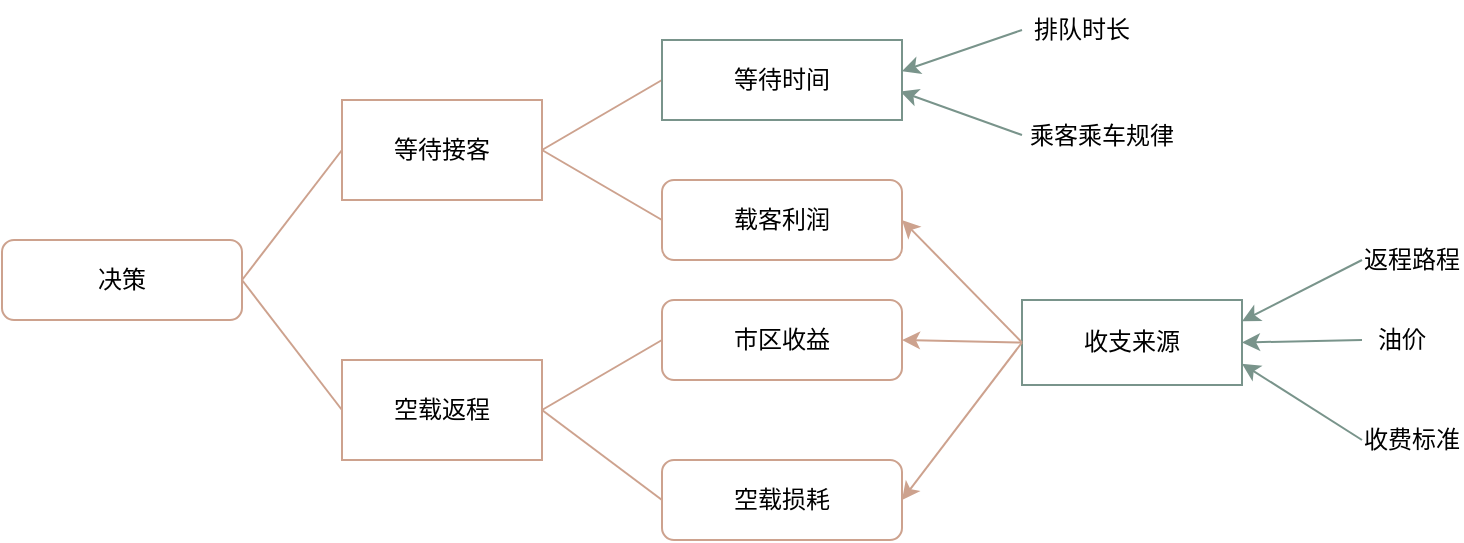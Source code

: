 <mxfile version="14.9.9" type="github">
  <diagram id="C5RBs43oDa-KdzZeNtuy" name="Page-1">
    <mxGraphModel dx="848" dy="399" grid="1" gridSize="10" guides="1" tooltips="1" connect="1" arrows="1" fold="1" page="1" pageScale="1" pageWidth="827" pageHeight="1169" math="0" shadow="0">
      <root>
        <mxCell id="WIyWlLk6GJQsqaUBKTNV-0" />
        <mxCell id="WIyWlLk6GJQsqaUBKTNV-1" parent="WIyWlLk6GJQsqaUBKTNV-0" />
        <mxCell id="WIyWlLk6GJQsqaUBKTNV-3" value="决策" style="rounded=1;whiteSpace=wrap;html=1;fontSize=12;glass=0;strokeWidth=1;shadow=0;strokeColor=#CDA28E;" parent="WIyWlLk6GJQsqaUBKTNV-1" vertex="1">
          <mxGeometry y="280" width="120" height="40" as="geometry" />
        </mxCell>
        <mxCell id="oPw_4JtilTDAKxZMYBcZ-12" value="" style="endArrow=none;html=1;exitX=1;exitY=0.5;exitDx=0;exitDy=0;entryX=0;entryY=0.5;entryDx=0;entryDy=0;strokeColor=#CDA28E;" edge="1" parent="WIyWlLk6GJQsqaUBKTNV-1" source="oPw_4JtilTDAKxZMYBcZ-33" target="oPw_4JtilTDAKxZMYBcZ-42">
          <mxGeometry width="50" height="50" relative="1" as="geometry">
            <mxPoint x="290" y="210" as="sourcePoint" />
            <mxPoint x="330" y="180" as="targetPoint" />
          </mxGeometry>
        </mxCell>
        <mxCell id="oPw_4JtilTDAKxZMYBcZ-14" value="载客利润" style="rounded=1;whiteSpace=wrap;html=1;fontSize=12;glass=0;strokeWidth=1;shadow=0;strokeColor=#CDA28E;" vertex="1" parent="WIyWlLk6GJQsqaUBKTNV-1">
          <mxGeometry x="330" y="250" width="120" height="40" as="geometry" />
        </mxCell>
        <mxCell id="oPw_4JtilTDAKxZMYBcZ-15" value="" style="endArrow=none;html=1;entryX=0;entryY=0.5;entryDx=0;entryDy=0;exitX=1;exitY=0.5;exitDx=0;exitDy=0;strokeColor=#CDA28E;" edge="1" parent="WIyWlLk6GJQsqaUBKTNV-1" source="oPw_4JtilTDAKxZMYBcZ-33" target="oPw_4JtilTDAKxZMYBcZ-14">
          <mxGeometry width="50" height="50" relative="1" as="geometry">
            <mxPoint x="290" y="210" as="sourcePoint" />
            <mxPoint x="340" y="130" as="targetPoint" />
          </mxGeometry>
        </mxCell>
        <mxCell id="oPw_4JtilTDAKxZMYBcZ-16" value="" style="endArrow=none;html=1;exitX=1;exitY=0.5;exitDx=0;exitDy=0;entryX=0;entryY=0.5;entryDx=0;entryDy=0;strokeColor=#CDA28E;" edge="1" parent="WIyWlLk6GJQsqaUBKTNV-1" source="WIyWlLk6GJQsqaUBKTNV-3" target="oPw_4JtilTDAKxZMYBcZ-33">
          <mxGeometry width="50" height="50" relative="1" as="geometry">
            <mxPoint x="140" y="280" as="sourcePoint" />
            <mxPoint x="170" y="220" as="targetPoint" />
          </mxGeometry>
        </mxCell>
        <mxCell id="oPw_4JtilTDAKxZMYBcZ-18" value="" style="endArrow=none;html=1;entryX=0;entryY=0.5;entryDx=0;entryDy=0;exitX=1;exitY=0.5;exitDx=0;exitDy=0;strokeColor=#CDA28E;" edge="1" parent="WIyWlLk6GJQsqaUBKTNV-1" source="WIyWlLk6GJQsqaUBKTNV-3" target="oPw_4JtilTDAKxZMYBcZ-34">
          <mxGeometry width="50" height="50" relative="1" as="geometry">
            <mxPoint x="140" y="360" as="sourcePoint" />
            <mxPoint x="190" y="390" as="targetPoint" />
          </mxGeometry>
        </mxCell>
        <mxCell id="oPw_4JtilTDAKxZMYBcZ-19" value="市区收益" style="rounded=1;whiteSpace=wrap;html=1;fontSize=12;glass=0;strokeWidth=1;shadow=0;strokeColor=#CDA28E;" vertex="1" parent="WIyWlLk6GJQsqaUBKTNV-1">
          <mxGeometry x="330" y="310" width="120" height="40" as="geometry" />
        </mxCell>
        <mxCell id="oPw_4JtilTDAKxZMYBcZ-20" value="" style="endArrow=none;html=1;exitX=1;exitY=0.5;exitDx=0;exitDy=0;entryX=0;entryY=0.5;entryDx=0;entryDy=0;strokeColor=#CDA28E;" edge="1" parent="WIyWlLk6GJQsqaUBKTNV-1" target="oPw_4JtilTDAKxZMYBcZ-19" source="oPw_4JtilTDAKxZMYBcZ-34">
          <mxGeometry width="50" height="50" relative="1" as="geometry">
            <mxPoint x="290" y="390" as="sourcePoint" />
            <mxPoint x="310" y="300" as="targetPoint" />
          </mxGeometry>
        </mxCell>
        <mxCell id="oPw_4JtilTDAKxZMYBcZ-21" value="空载损耗" style="rounded=1;whiteSpace=wrap;html=1;fontSize=12;glass=0;strokeWidth=1;shadow=0;strokeColor=#CDA28E;" vertex="1" parent="WIyWlLk6GJQsqaUBKTNV-1">
          <mxGeometry x="330" y="390" width="120" height="40" as="geometry" />
        </mxCell>
        <mxCell id="oPw_4JtilTDAKxZMYBcZ-22" value="" style="endArrow=none;html=1;entryX=0;entryY=0.5;entryDx=0;entryDy=0;exitX=1;exitY=0.5;exitDx=0;exitDy=0;strokeColor=#CDA28E;" edge="1" parent="WIyWlLk6GJQsqaUBKTNV-1" target="oPw_4JtilTDAKxZMYBcZ-21" source="oPw_4JtilTDAKxZMYBcZ-34">
          <mxGeometry width="50" height="50" relative="1" as="geometry">
            <mxPoint x="290" y="390" as="sourcePoint" />
            <mxPoint x="340" y="310" as="targetPoint" />
          </mxGeometry>
        </mxCell>
        <mxCell id="oPw_4JtilTDAKxZMYBcZ-23" value="" style="endArrow=classic;html=1;entryX=1;entryY=0.39;entryDx=0;entryDy=0;exitX=0;exitY=0.5;exitDx=0;exitDy=0;entryPerimeter=0;strokeColor=#79948B;" edge="1" parent="WIyWlLk6GJQsqaUBKTNV-1" source="oPw_4JtilTDAKxZMYBcZ-46" target="oPw_4JtilTDAKxZMYBcZ-42">
          <mxGeometry width="50" height="50" relative="1" as="geometry">
            <mxPoint x="550" y="165" as="sourcePoint" />
            <mxPoint x="450" y="170" as="targetPoint" />
          </mxGeometry>
        </mxCell>
        <mxCell id="oPw_4JtilTDAKxZMYBcZ-24" value="" style="endArrow=classic;html=1;entryX=0.993;entryY=0.643;entryDx=0;entryDy=0;exitX=0;exitY=0.5;exitDx=0;exitDy=0;entryPerimeter=0;strokeColor=#79948B;" edge="1" parent="WIyWlLk6GJQsqaUBKTNV-1" source="oPw_4JtilTDAKxZMYBcZ-47" target="oPw_4JtilTDAKxZMYBcZ-42">
          <mxGeometry width="50" height="50" relative="1" as="geometry">
            <mxPoint x="550" y="235" as="sourcePoint" />
            <mxPoint x="450" y="190" as="targetPoint" />
          </mxGeometry>
        </mxCell>
        <mxCell id="oPw_4JtilTDAKxZMYBcZ-28" value="收支来源" style="rounded=0;whiteSpace=wrap;html=1;strokeColor=#79948B;" vertex="1" parent="WIyWlLk6GJQsqaUBKTNV-1">
          <mxGeometry x="510" y="310" width="110" height="42.5" as="geometry" />
        </mxCell>
        <mxCell id="oPw_4JtilTDAKxZMYBcZ-30" value="" style="endArrow=classic;html=1;entryX=1;entryY=0.5;entryDx=0;entryDy=0;exitX=0;exitY=0.5;exitDx=0;exitDy=0;strokeColor=#CDA28E;" edge="1" parent="WIyWlLk6GJQsqaUBKTNV-1" source="oPw_4JtilTDAKxZMYBcZ-28" target="oPw_4JtilTDAKxZMYBcZ-14">
          <mxGeometry width="50" height="50" relative="1" as="geometry">
            <mxPoint x="490" y="300" as="sourcePoint" />
            <mxPoint x="540" y="250" as="targetPoint" />
          </mxGeometry>
        </mxCell>
        <mxCell id="oPw_4JtilTDAKxZMYBcZ-31" value="" style="endArrow=classic;html=1;entryX=1;entryY=0.5;entryDx=0;entryDy=0;exitX=0;exitY=0.5;exitDx=0;exitDy=0;strokeColor=#CDA28E;" edge="1" parent="WIyWlLk6GJQsqaUBKTNV-1" source="oPw_4JtilTDAKxZMYBcZ-28" target="oPw_4JtilTDAKxZMYBcZ-19">
          <mxGeometry width="50" height="50" relative="1" as="geometry">
            <mxPoint x="520" y="340" as="sourcePoint" />
            <mxPoint x="460" y="350" as="targetPoint" />
          </mxGeometry>
        </mxCell>
        <mxCell id="oPw_4JtilTDAKxZMYBcZ-32" value="" style="endArrow=classic;html=1;entryX=1;entryY=0.5;entryDx=0;entryDy=0;exitX=0;exitY=0.5;exitDx=0;exitDy=0;strokeColor=#CDA28E;" edge="1" parent="WIyWlLk6GJQsqaUBKTNV-1" source="oPw_4JtilTDAKxZMYBcZ-28" target="oPw_4JtilTDAKxZMYBcZ-21">
          <mxGeometry width="50" height="50" relative="1" as="geometry">
            <mxPoint x="520" y="360" as="sourcePoint" />
            <mxPoint x="470" y="270" as="targetPoint" />
          </mxGeometry>
        </mxCell>
        <mxCell id="oPw_4JtilTDAKxZMYBcZ-33" value="等待接客" style="rounded=0;whiteSpace=wrap;html=1;strokeColor=#CDA28E;" vertex="1" parent="WIyWlLk6GJQsqaUBKTNV-1">
          <mxGeometry x="170" y="210" width="100" height="50" as="geometry" />
        </mxCell>
        <mxCell id="oPw_4JtilTDAKxZMYBcZ-34" value="空载返程" style="rounded=0;whiteSpace=wrap;html=1;strokeColor=#CDA28E;" vertex="1" parent="WIyWlLk6GJQsqaUBKTNV-1">
          <mxGeometry x="170" y="340" width="100" height="50" as="geometry" />
        </mxCell>
        <mxCell id="oPw_4JtilTDAKxZMYBcZ-42" value="等待时间" style="rounded=0;whiteSpace=wrap;html=1;fillColor=#FFFFFF;strokeColor=#79948B;" vertex="1" parent="WIyWlLk6GJQsqaUBKTNV-1">
          <mxGeometry x="330" y="180" width="120" height="40" as="geometry" />
        </mxCell>
        <mxCell id="oPw_4JtilTDAKxZMYBcZ-46" value="排队时长" style="text;html=1;strokeColor=none;fillColor=none;align=center;verticalAlign=middle;whiteSpace=wrap;rounded=0;" vertex="1" parent="WIyWlLk6GJQsqaUBKTNV-1">
          <mxGeometry x="510" y="160" width="60" height="30" as="geometry" />
        </mxCell>
        <mxCell id="oPw_4JtilTDAKxZMYBcZ-47" value="乘客乘车规律" style="text;html=1;strokeColor=none;fillColor=none;align=center;verticalAlign=middle;whiteSpace=wrap;rounded=0;" vertex="1" parent="WIyWlLk6GJQsqaUBKTNV-1">
          <mxGeometry x="510" y="205" width="80" height="45" as="geometry" />
        </mxCell>
        <mxCell id="oPw_4JtilTDAKxZMYBcZ-48" value="返程路程" style="text;html=1;strokeColor=none;fillColor=none;align=center;verticalAlign=middle;whiteSpace=wrap;rounded=0;" vertex="1" parent="WIyWlLk6GJQsqaUBKTNV-1">
          <mxGeometry x="680" y="280" width="50" height="20" as="geometry" />
        </mxCell>
        <mxCell id="oPw_4JtilTDAKxZMYBcZ-50" value="" style="endArrow=classic;html=1;entryX=1;entryY=0.25;entryDx=0;entryDy=0;exitX=0;exitY=0.5;exitDx=0;exitDy=0;strokeColor=#79948B;" edge="1" parent="WIyWlLk6GJQsqaUBKTNV-1" source="oPw_4JtilTDAKxZMYBcZ-48" target="oPw_4JtilTDAKxZMYBcZ-28">
          <mxGeometry width="50" height="50" relative="1" as="geometry">
            <mxPoint x="660" y="320" as="sourcePoint" />
            <mxPoint x="710" y="270" as="targetPoint" />
          </mxGeometry>
        </mxCell>
        <mxCell id="oPw_4JtilTDAKxZMYBcZ-51" style="edgeStyle=orthogonalEdgeStyle;rounded=0;orthogonalLoop=1;jettySize=auto;html=1;exitX=0.5;exitY=1;exitDx=0;exitDy=0;" edge="1" parent="WIyWlLk6GJQsqaUBKTNV-1" source="oPw_4JtilTDAKxZMYBcZ-48" target="oPw_4JtilTDAKxZMYBcZ-48">
          <mxGeometry relative="1" as="geometry" />
        </mxCell>
        <mxCell id="oPw_4JtilTDAKxZMYBcZ-52" value="油价" style="text;html=1;strokeColor=none;fillColor=none;align=center;verticalAlign=middle;whiteSpace=wrap;rounded=0;" vertex="1" parent="WIyWlLk6GJQsqaUBKTNV-1">
          <mxGeometry x="680" y="320" width="40" height="20" as="geometry" />
        </mxCell>
        <mxCell id="oPw_4JtilTDAKxZMYBcZ-53" value="收费标准" style="text;html=1;strokeColor=none;fillColor=none;align=center;verticalAlign=middle;whiteSpace=wrap;rounded=0;" vertex="1" parent="WIyWlLk6GJQsqaUBKTNV-1">
          <mxGeometry x="680" y="370" width="50" height="20" as="geometry" />
        </mxCell>
        <mxCell id="oPw_4JtilTDAKxZMYBcZ-57" value="" style="endArrow=classic;html=1;exitX=0;exitY=0.5;exitDx=0;exitDy=0;entryX=1;entryY=0.5;entryDx=0;entryDy=0;strokeColor=#79948B;" edge="1" parent="WIyWlLk6GJQsqaUBKTNV-1" source="oPw_4JtilTDAKxZMYBcZ-52" target="oPw_4JtilTDAKxZMYBcZ-28">
          <mxGeometry width="50" height="50" relative="1" as="geometry">
            <mxPoint x="720" y="280" as="sourcePoint" />
            <mxPoint x="660" y="322" as="targetPoint" />
          </mxGeometry>
        </mxCell>
        <mxCell id="oPw_4JtilTDAKxZMYBcZ-58" value="" style="endArrow=classic;html=1;exitX=0;exitY=0.5;exitDx=0;exitDy=0;strokeColor=#79948B;entryX=1;entryY=0.75;entryDx=0;entryDy=0;" edge="1" parent="WIyWlLk6GJQsqaUBKTNV-1" source="oPw_4JtilTDAKxZMYBcZ-53" target="oPw_4JtilTDAKxZMYBcZ-28">
          <mxGeometry width="50" height="50" relative="1" as="geometry">
            <mxPoint x="730" y="290" as="sourcePoint" />
            <mxPoint x="620" y="350" as="targetPoint" />
          </mxGeometry>
        </mxCell>
      </root>
    </mxGraphModel>
  </diagram>
</mxfile>
